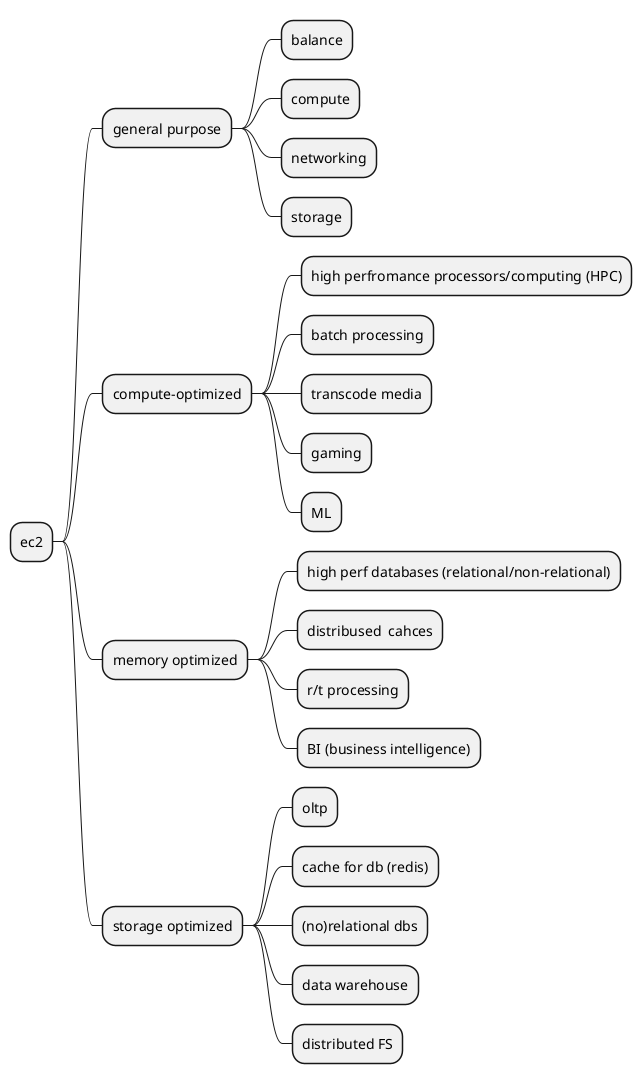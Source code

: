 @startmindmap
* ec2
  * general purpose
    * balance
    * compute
    * networking
    * storage
  * compute-optimized
    * high perfromance processors/computing (HPC)
    * batch processing
    * transcode media
    * gaming
    * ML
  * memory optimized
    * high perf databases (relational/non-relational)
    * distribused  cahces
    * r/t processing
    * BI (business intelligence)
  * storage optimized
    * oltp
    * cache for db (redis)
    * (no)relational dbs
    * data warehouse
    * distributed FS


@endmindmap
